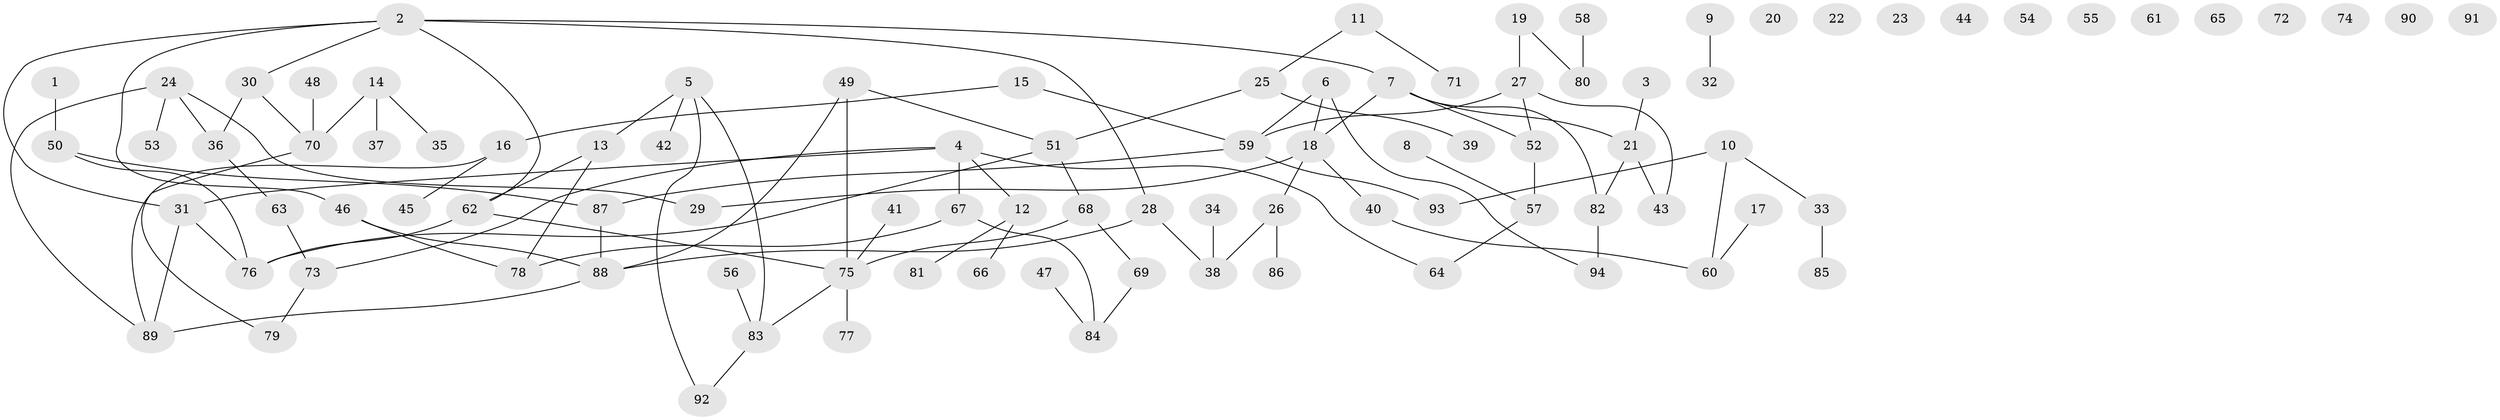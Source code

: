 // Generated by graph-tools (version 1.1) at 2025/40/03/09/25 04:40:33]
// undirected, 94 vertices, 105 edges
graph export_dot {
graph [start="1"]
  node [color=gray90,style=filled];
  1;
  2;
  3;
  4;
  5;
  6;
  7;
  8;
  9;
  10;
  11;
  12;
  13;
  14;
  15;
  16;
  17;
  18;
  19;
  20;
  21;
  22;
  23;
  24;
  25;
  26;
  27;
  28;
  29;
  30;
  31;
  32;
  33;
  34;
  35;
  36;
  37;
  38;
  39;
  40;
  41;
  42;
  43;
  44;
  45;
  46;
  47;
  48;
  49;
  50;
  51;
  52;
  53;
  54;
  55;
  56;
  57;
  58;
  59;
  60;
  61;
  62;
  63;
  64;
  65;
  66;
  67;
  68;
  69;
  70;
  71;
  72;
  73;
  74;
  75;
  76;
  77;
  78;
  79;
  80;
  81;
  82;
  83;
  84;
  85;
  86;
  87;
  88;
  89;
  90;
  91;
  92;
  93;
  94;
  1 -- 50;
  2 -- 7;
  2 -- 28;
  2 -- 30;
  2 -- 31;
  2 -- 46;
  2 -- 62;
  3 -- 21;
  4 -- 12;
  4 -- 31;
  4 -- 64;
  4 -- 67;
  4 -- 73;
  5 -- 13;
  5 -- 42;
  5 -- 83;
  5 -- 92;
  6 -- 18;
  6 -- 59;
  6 -- 94;
  7 -- 18;
  7 -- 21;
  7 -- 52;
  7 -- 82;
  8 -- 57;
  9 -- 32;
  10 -- 33;
  10 -- 60;
  10 -- 93;
  11 -- 25;
  11 -- 71;
  12 -- 66;
  12 -- 81;
  13 -- 62;
  13 -- 78;
  14 -- 35;
  14 -- 37;
  14 -- 70;
  15 -- 16;
  15 -- 59;
  16 -- 45;
  16 -- 89;
  17 -- 60;
  18 -- 26;
  18 -- 29;
  18 -- 40;
  19 -- 27;
  19 -- 80;
  21 -- 43;
  21 -- 82;
  24 -- 29;
  24 -- 36;
  24 -- 53;
  24 -- 89;
  25 -- 39;
  25 -- 51;
  26 -- 38;
  26 -- 86;
  27 -- 43;
  27 -- 52;
  27 -- 59;
  28 -- 38;
  28 -- 88;
  30 -- 36;
  30 -- 70;
  31 -- 76;
  31 -- 89;
  33 -- 85;
  34 -- 38;
  36 -- 63;
  40 -- 60;
  41 -- 75;
  46 -- 78;
  46 -- 88;
  47 -- 84;
  48 -- 70;
  49 -- 51;
  49 -- 75;
  49 -- 88;
  50 -- 76;
  50 -- 87;
  51 -- 68;
  51 -- 76;
  52 -- 57;
  56 -- 83;
  57 -- 64;
  58 -- 80;
  59 -- 87;
  59 -- 93;
  62 -- 75;
  62 -- 76;
  63 -- 73;
  67 -- 78;
  67 -- 84;
  68 -- 69;
  68 -- 75;
  69 -- 84;
  70 -- 79;
  73 -- 79;
  75 -- 77;
  75 -- 83;
  82 -- 94;
  83 -- 92;
  87 -- 88;
  88 -- 89;
}
